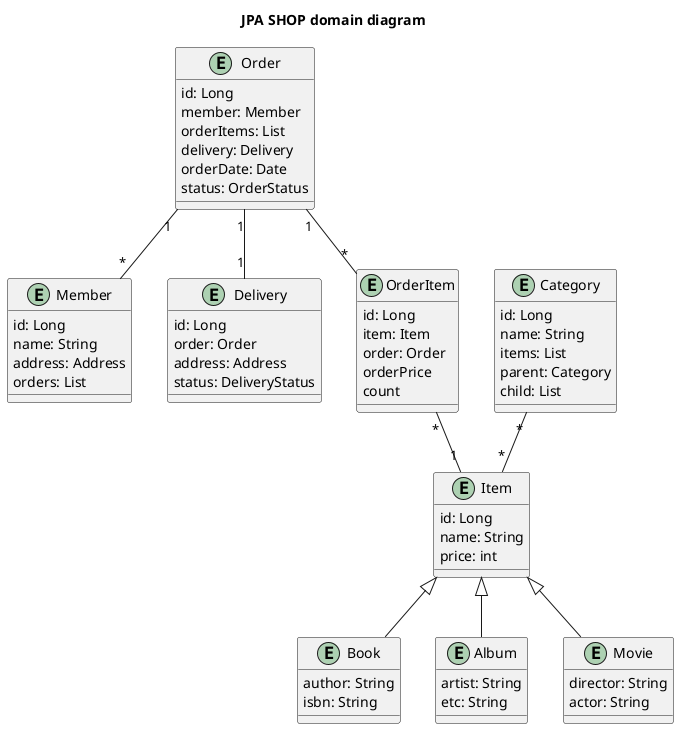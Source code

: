 @startuml
'https://plantuml.com/class-diagram

title JPA SHOP domain diagram

entity Member{
    id: Long
    name: String
    address: Address
    orders: List
}
entity Order{
    id: Long
    member: Member
    orderItems: List
    delivery: Delivery
    orderDate: Date
    status: OrderStatus
}
entity Delivery{
    id: Long
    order: Order
    address: Address
    status: DeliveryStatus
}

entity OrderItem{
    id: Long
    item: Item
    order: Order
    orderPrice
    count
}
entity Item{
    id: Long
    name: String
    price: int
}
entity Book{
    author: String
    isbn: String
}
entity Album{
    artist: String
    etc: String
}
entity Movie{
    director: String
    actor: String
}
entity Category{
    id: Long
    name: String
    items: List
    parent: Category
    child: List
}

Order "1" -- "*" Member
Order "1" -- "1" Delivery
Order "1" -- "*" OrderItem

OrderItem "*" -- "1" Item
Category "*" -- "*" Item

Item <|-- Book
Item <|-- Album
Item <|-- Movie

@enduml